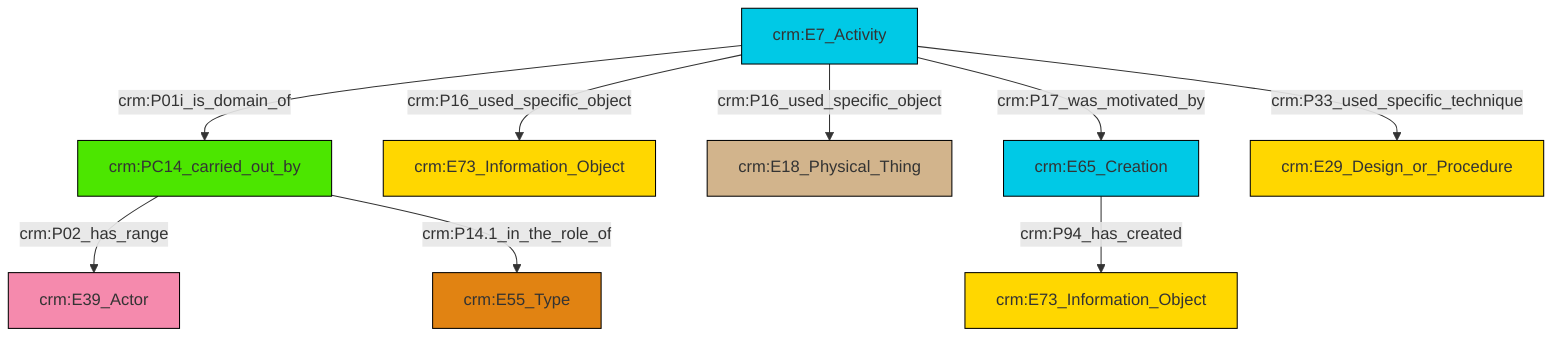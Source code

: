 graph TD
classDef Literal fill:#f2f2f2,stroke:#000000;
classDef CRM_Entity fill:#FFFFFF,stroke:#000000;
classDef Temporal_Entity fill:#00C9E6, stroke:#000000;
classDef Type fill:#E18312, stroke:#000000;
classDef Time-Span fill:#2C9C91, stroke:#000000;
classDef Appellation fill:#FFEB7F, stroke:#000000;
classDef Place fill:#008836, stroke:#000000;
classDef Persistent_Item fill:#B266B2, stroke:#000000;
classDef Conceptual_Object fill:#FFD700, stroke:#000000;
classDef Physical_Thing fill:#D2B48C, stroke:#000000;
classDef Actor fill:#f58aad, stroke:#000000;
classDef PC_Classes fill:#4ce600, stroke:#000000;
classDef Multi fill:#cccccc,stroke:#000000;

0["crm:E65_Creation"]:::Temporal_Entity -->|crm:P94_has_created| 1["crm:E73_Information_Object"]:::Conceptual_Object
4["crm:E7_Activity"]:::Temporal_Entity -->|crm:P16_used_specific_object| 5["crm:E18_Physical_Thing"]:::Physical_Thing
4["crm:E7_Activity"]:::Temporal_Entity -->|crm:P01i_is_domain_of| 6["crm:PC14_carried_out_by"]:::PC_Classes
4["crm:E7_Activity"]:::Temporal_Entity -->|crm:P17_was_motivated_by| 0["crm:E65_Creation"]:::Temporal_Entity
4["crm:E7_Activity"]:::Temporal_Entity -->|crm:P16_used_specific_object| 2["crm:E73_Information_Object"]:::Conceptual_Object
6["crm:PC14_carried_out_by"]:::PC_Classes -->|crm:P02_has_range| 14["crm:E39_Actor"]:::Actor
4["crm:E7_Activity"]:::Temporal_Entity -->|crm:P33_used_specific_technique| 12["crm:E29_Design_or_Procedure"]:::Conceptual_Object
6["crm:PC14_carried_out_by"]:::PC_Classes -->|crm:P14.1_in_the_role_of| 16["crm:E55_Type"]:::Type
